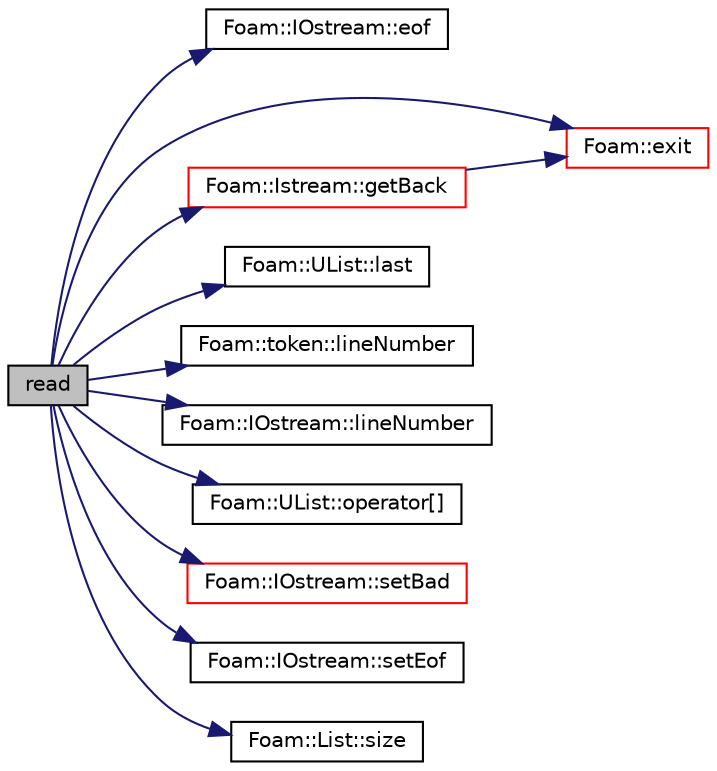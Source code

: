 digraph "read"
{
  bgcolor="transparent";
  edge [fontname="Helvetica",fontsize="10",labelfontname="Helvetica",labelfontsize="10"];
  node [fontname="Helvetica",fontsize="10",shape=record];
  rankdir="LR";
  Node111 [label="read",height=0.2,width=0.4,color="black", fillcolor="grey75", style="filled", fontcolor="black"];
  Node111 -> Node112 [color="midnightblue",fontsize="10",style="solid",fontname="Helvetica"];
  Node112 [label="Foam::IOstream::eof",height=0.2,width=0.4,color="black",URL="$a27333.html#af3418ac60d0d7a303478f29a387feb3c",tooltip="Return true if end of input seen. "];
  Node111 -> Node113 [color="midnightblue",fontsize="10",style="solid",fontname="Helvetica"];
  Node113 [label="Foam::exit",height=0.2,width=0.4,color="red",URL="$a21851.html#a06ca7250d8e89caf05243ec094843642"];
  Node111 -> Node161 [color="midnightblue",fontsize="10",style="solid",fontname="Helvetica"];
  Node161 [label="Foam::Istream::getBack",height=0.2,width=0.4,color="red",URL="$a27341.html#afff956fe7625beb7b7966ba33d974046",tooltip="Get the put back token if there is one and return true. "];
  Node161 -> Node113 [color="midnightblue",fontsize="10",style="solid",fontname="Helvetica"];
  Node111 -> Node162 [color="midnightblue",fontsize="10",style="solid",fontname="Helvetica"];
  Node162 [label="Foam::UList::last",height=0.2,width=0.4,color="black",URL="$a26837.html#aef07c02ea1c27bdb5906043b399e0ff0",tooltip="Return the last element of the list. "];
  Node111 -> Node163 [color="midnightblue",fontsize="10",style="solid",fontname="Helvetica"];
  Node163 [label="Foam::token::lineNumber",height=0.2,width=0.4,color="black",URL="$a27413.html#af7da45311e8a88c676cb589d6d4b7738"];
  Node111 -> Node155 [color="midnightblue",fontsize="10",style="solid",fontname="Helvetica"];
  Node155 [label="Foam::IOstream::lineNumber",height=0.2,width=0.4,color="black",URL="$a27333.html#a2bca2e504df91006cb4a2b09ba1ac409",tooltip="Return current stream line number. "];
  Node111 -> Node164 [color="midnightblue",fontsize="10",style="solid",fontname="Helvetica"];
  Node164 [label="Foam::UList::operator[]",height=0.2,width=0.4,color="black",URL="$a26837.html#a851e28f7788bbc82f5a4aa9f0efdefe4",tooltip="Return element of UList. "];
  Node111 -> Node165 [color="midnightblue",fontsize="10",style="solid",fontname="Helvetica"];
  Node165 [label="Foam::IOstream::setBad",height=0.2,width=0.4,color="red",URL="$a27333.html#a638b33dd25b3cd8ea7e846f04fd6a6a3",tooltip="Set stream to be bad. "];
  Node111 -> Node168 [color="midnightblue",fontsize="10",style="solid",fontname="Helvetica"];
  Node168 [label="Foam::IOstream::setEof",height=0.2,width=0.4,color="black",URL="$a27333.html#a29b2d2944abba037e93cfc4e7ca19d8a",tooltip="Set stream to have reached eof. "];
  Node111 -> Node169 [color="midnightblue",fontsize="10",style="solid",fontname="Helvetica"];
  Node169 [label="Foam::List::size",height=0.2,width=0.4,color="black",URL="$a26833.html#a47b3bf30da1eb3ab8076b5fbe00e0494",tooltip="Return the number of elements in the UList. "];
}
